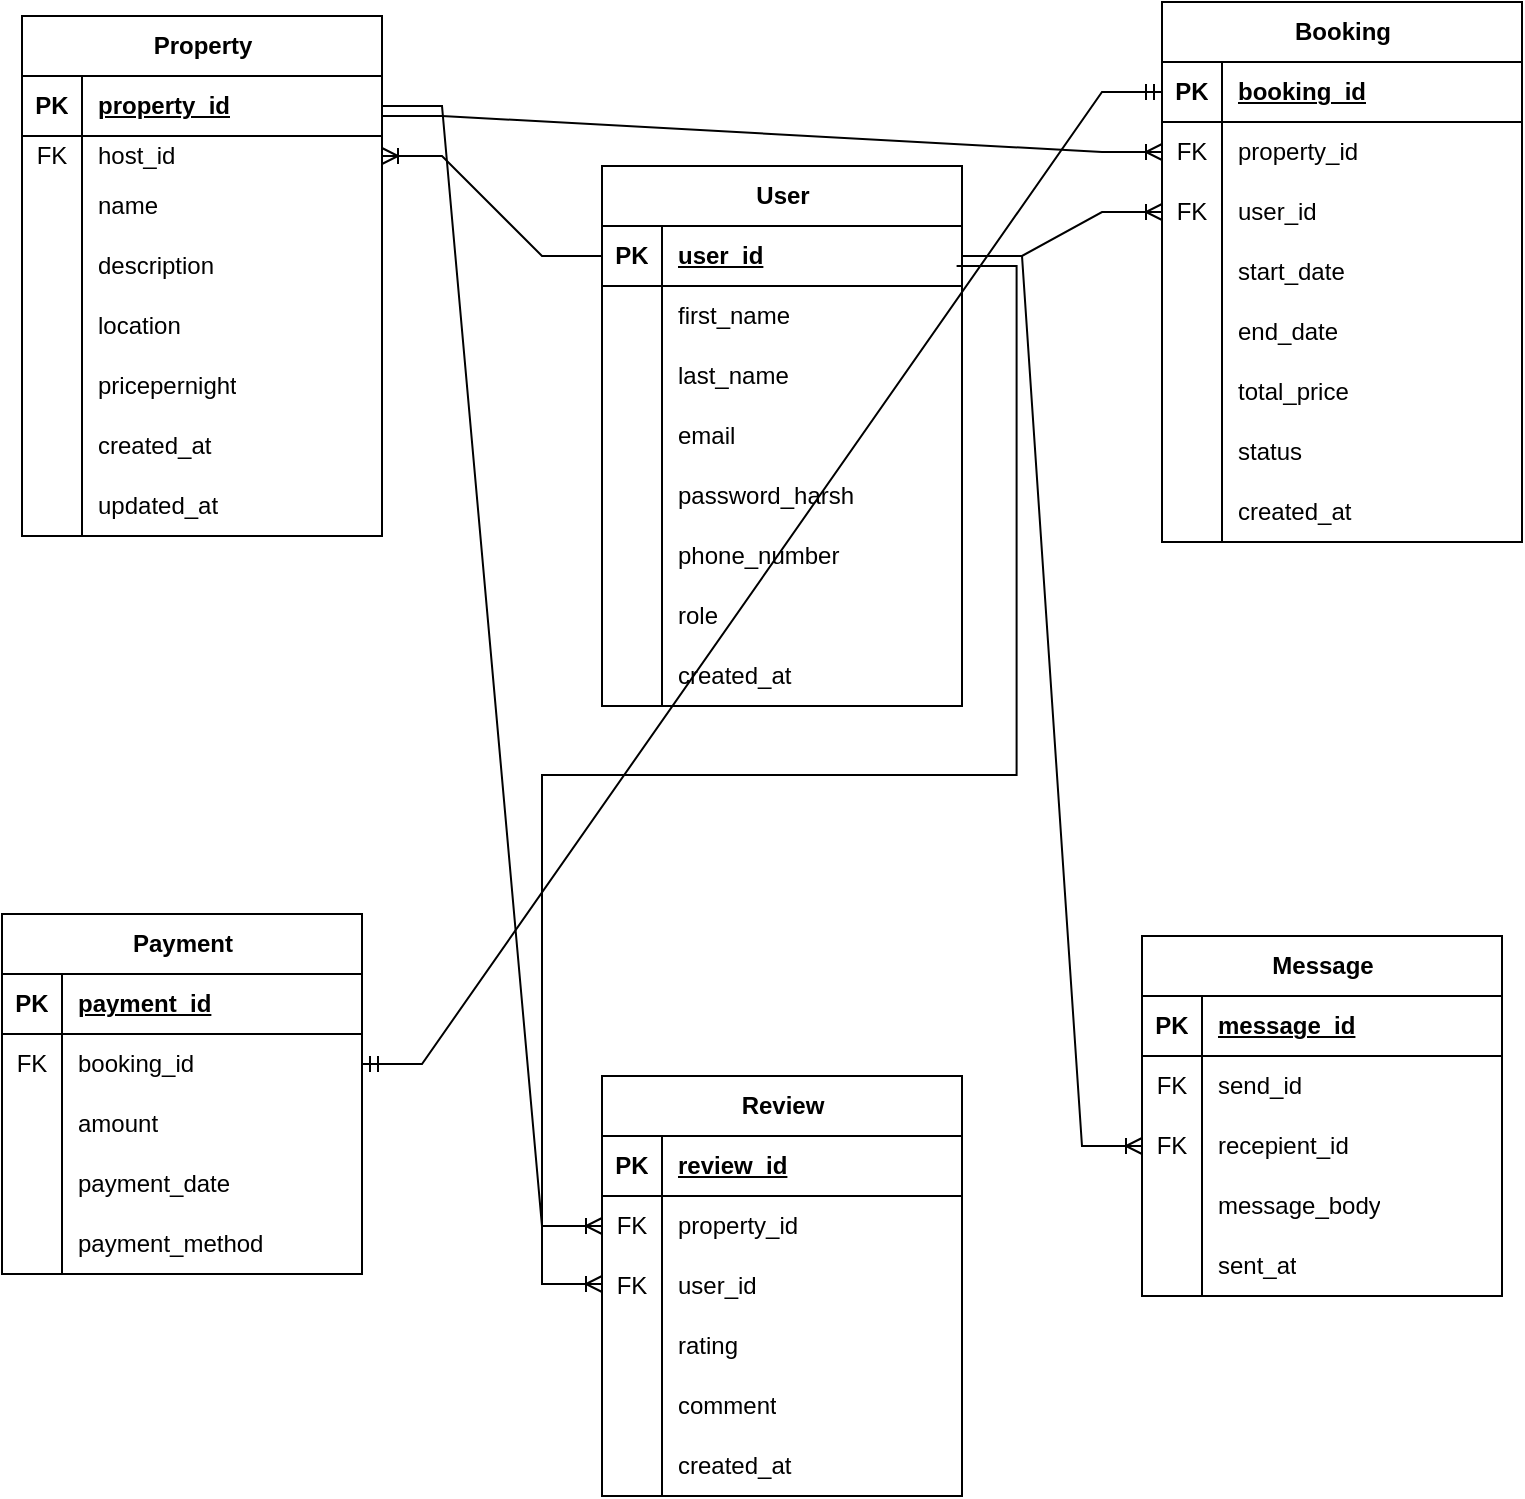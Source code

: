 <mxfile version="27.0.2">
  <diagram name="Page-1" id="1XlPZiwq4K4yM6gXwZaI">
    <mxGraphModel dx="772" dy="408" grid="1" gridSize="10" guides="1" tooltips="1" connect="1" arrows="1" fold="1" page="1" pageScale="1" pageWidth="850" pageHeight="1100" math="0" shadow="0">
      <root>
        <mxCell id="0" />
        <mxCell id="1" parent="0" />
        <mxCell id="hKHsZHq1HWHGqtGLTqXz-79" value="Payment" style="shape=table;startSize=30;container=1;collapsible=1;childLayout=tableLayout;fixedRows=1;rowLines=0;fontStyle=1;align=center;resizeLast=1;html=1;" parent="1" vertex="1">
          <mxGeometry x="20" y="509" width="180" height="180" as="geometry" />
        </mxCell>
        <mxCell id="hKHsZHq1HWHGqtGLTqXz-80" value="" style="shape=tableRow;horizontal=0;startSize=0;swimlaneHead=0;swimlaneBody=0;fillColor=none;collapsible=0;dropTarget=0;points=[[0,0.5],[1,0.5]];portConstraint=eastwest;top=0;left=0;right=0;bottom=1;" parent="hKHsZHq1HWHGqtGLTqXz-79" vertex="1">
          <mxGeometry y="30" width="180" height="30" as="geometry" />
        </mxCell>
        <mxCell id="hKHsZHq1HWHGqtGLTqXz-81" value="PK" style="shape=partialRectangle;connectable=0;fillColor=none;top=0;left=0;bottom=0;right=0;fontStyle=1;overflow=hidden;whiteSpace=wrap;html=1;" parent="hKHsZHq1HWHGqtGLTqXz-80" vertex="1">
          <mxGeometry width="30" height="30" as="geometry">
            <mxRectangle width="30" height="30" as="alternateBounds" />
          </mxGeometry>
        </mxCell>
        <mxCell id="hKHsZHq1HWHGqtGLTqXz-82" value="payment_id" style="shape=partialRectangle;connectable=0;fillColor=none;top=0;left=0;bottom=0;right=0;align=left;spacingLeft=6;fontStyle=5;overflow=hidden;whiteSpace=wrap;html=1;" parent="hKHsZHq1HWHGqtGLTqXz-80" vertex="1">
          <mxGeometry x="30" width="150" height="30" as="geometry">
            <mxRectangle width="150" height="30" as="alternateBounds" />
          </mxGeometry>
        </mxCell>
        <mxCell id="hKHsZHq1HWHGqtGLTqXz-83" value="" style="shape=tableRow;horizontal=0;startSize=0;swimlaneHead=0;swimlaneBody=0;fillColor=none;collapsible=0;dropTarget=0;points=[[0,0.5],[1,0.5]];portConstraint=eastwest;top=0;left=0;right=0;bottom=0;" parent="hKHsZHq1HWHGqtGLTqXz-79" vertex="1">
          <mxGeometry y="60" width="180" height="30" as="geometry" />
        </mxCell>
        <mxCell id="hKHsZHq1HWHGqtGLTqXz-84" value="FK" style="shape=partialRectangle;connectable=0;fillColor=none;top=0;left=0;bottom=0;right=0;editable=1;overflow=hidden;whiteSpace=wrap;html=1;" parent="hKHsZHq1HWHGqtGLTqXz-83" vertex="1">
          <mxGeometry width="30" height="30" as="geometry">
            <mxRectangle width="30" height="30" as="alternateBounds" />
          </mxGeometry>
        </mxCell>
        <mxCell id="hKHsZHq1HWHGqtGLTqXz-85" value="booking_id" style="shape=partialRectangle;connectable=0;fillColor=none;top=0;left=0;bottom=0;right=0;align=left;spacingLeft=6;overflow=hidden;whiteSpace=wrap;html=1;" parent="hKHsZHq1HWHGqtGLTqXz-83" vertex="1">
          <mxGeometry x="30" width="150" height="30" as="geometry">
            <mxRectangle width="150" height="30" as="alternateBounds" />
          </mxGeometry>
        </mxCell>
        <mxCell id="hKHsZHq1HWHGqtGLTqXz-86" value="" style="shape=tableRow;horizontal=0;startSize=0;swimlaneHead=0;swimlaneBody=0;fillColor=none;collapsible=0;dropTarget=0;points=[[0,0.5],[1,0.5]];portConstraint=eastwest;top=0;left=0;right=0;bottom=0;" parent="hKHsZHq1HWHGqtGLTqXz-79" vertex="1">
          <mxGeometry y="90" width="180" height="30" as="geometry" />
        </mxCell>
        <mxCell id="hKHsZHq1HWHGqtGLTqXz-87" value="" style="shape=partialRectangle;connectable=0;fillColor=none;top=0;left=0;bottom=0;right=0;editable=1;overflow=hidden;whiteSpace=wrap;html=1;" parent="hKHsZHq1HWHGqtGLTqXz-86" vertex="1">
          <mxGeometry width="30" height="30" as="geometry">
            <mxRectangle width="30" height="30" as="alternateBounds" />
          </mxGeometry>
        </mxCell>
        <mxCell id="hKHsZHq1HWHGqtGLTqXz-88" value="amount" style="shape=partialRectangle;connectable=0;fillColor=none;top=0;left=0;bottom=0;right=0;align=left;spacingLeft=6;overflow=hidden;whiteSpace=wrap;html=1;" parent="hKHsZHq1HWHGqtGLTqXz-86" vertex="1">
          <mxGeometry x="30" width="150" height="30" as="geometry">
            <mxRectangle width="150" height="30" as="alternateBounds" />
          </mxGeometry>
        </mxCell>
        <mxCell id="olZVUZsFaeF_ENS-sq_x-93" style="shape=tableRow;horizontal=0;startSize=0;swimlaneHead=0;swimlaneBody=0;fillColor=none;collapsible=0;dropTarget=0;points=[[0,0.5],[1,0.5]];portConstraint=eastwest;top=0;left=0;right=0;bottom=0;" parent="hKHsZHq1HWHGqtGLTqXz-79" vertex="1">
          <mxGeometry y="120" width="180" height="30" as="geometry" />
        </mxCell>
        <mxCell id="olZVUZsFaeF_ENS-sq_x-94" style="shape=partialRectangle;connectable=0;fillColor=none;top=0;left=0;bottom=0;right=0;editable=1;overflow=hidden;whiteSpace=wrap;html=1;" parent="olZVUZsFaeF_ENS-sq_x-93" vertex="1">
          <mxGeometry width="30" height="30" as="geometry">
            <mxRectangle width="30" height="30" as="alternateBounds" />
          </mxGeometry>
        </mxCell>
        <mxCell id="olZVUZsFaeF_ENS-sq_x-95" value="payment_date" style="shape=partialRectangle;connectable=0;fillColor=none;top=0;left=0;bottom=0;right=0;align=left;spacingLeft=6;overflow=hidden;whiteSpace=wrap;html=1;" parent="olZVUZsFaeF_ENS-sq_x-93" vertex="1">
          <mxGeometry x="30" width="150" height="30" as="geometry">
            <mxRectangle width="150" height="30" as="alternateBounds" />
          </mxGeometry>
        </mxCell>
        <mxCell id="hKHsZHq1HWHGqtGLTqXz-89" value="" style="shape=tableRow;horizontal=0;startSize=0;swimlaneHead=0;swimlaneBody=0;fillColor=none;collapsible=0;dropTarget=0;points=[[0,0.5],[1,0.5]];portConstraint=eastwest;top=0;left=0;right=0;bottom=0;" parent="hKHsZHq1HWHGqtGLTqXz-79" vertex="1">
          <mxGeometry y="150" width="180" height="30" as="geometry" />
        </mxCell>
        <mxCell id="hKHsZHq1HWHGqtGLTqXz-90" value="" style="shape=partialRectangle;connectable=0;fillColor=none;top=0;left=0;bottom=0;right=0;editable=1;overflow=hidden;whiteSpace=wrap;html=1;" parent="hKHsZHq1HWHGqtGLTqXz-89" vertex="1">
          <mxGeometry width="30" height="30" as="geometry">
            <mxRectangle width="30" height="30" as="alternateBounds" />
          </mxGeometry>
        </mxCell>
        <mxCell id="hKHsZHq1HWHGqtGLTqXz-91" value="payment_method" style="shape=partialRectangle;connectable=0;fillColor=none;top=0;left=0;bottom=0;right=0;align=left;spacingLeft=6;overflow=hidden;whiteSpace=wrap;html=1;" parent="hKHsZHq1HWHGqtGLTqXz-89" vertex="1">
          <mxGeometry x="30" width="150" height="30" as="geometry">
            <mxRectangle width="150" height="30" as="alternateBounds" />
          </mxGeometry>
        </mxCell>
        <mxCell id="hKHsZHq1HWHGqtGLTqXz-92" value="Message" style="shape=table;startSize=30;container=1;collapsible=1;childLayout=tableLayout;fixedRows=1;rowLines=0;fontStyle=1;align=center;resizeLast=1;html=1;" parent="1" vertex="1">
          <mxGeometry x="590" y="520" width="180" height="180" as="geometry" />
        </mxCell>
        <mxCell id="hKHsZHq1HWHGqtGLTqXz-93" value="" style="shape=tableRow;horizontal=0;startSize=0;swimlaneHead=0;swimlaneBody=0;fillColor=none;collapsible=0;dropTarget=0;points=[[0,0.5],[1,0.5]];portConstraint=eastwest;top=0;left=0;right=0;bottom=1;" parent="hKHsZHq1HWHGqtGLTqXz-92" vertex="1">
          <mxGeometry y="30" width="180" height="30" as="geometry" />
        </mxCell>
        <mxCell id="hKHsZHq1HWHGqtGLTqXz-94" value="PK" style="shape=partialRectangle;connectable=0;fillColor=none;top=0;left=0;bottom=0;right=0;fontStyle=1;overflow=hidden;whiteSpace=wrap;html=1;" parent="hKHsZHq1HWHGqtGLTqXz-93" vertex="1">
          <mxGeometry width="30" height="30" as="geometry">
            <mxRectangle width="30" height="30" as="alternateBounds" />
          </mxGeometry>
        </mxCell>
        <mxCell id="hKHsZHq1HWHGqtGLTqXz-95" value="message_id" style="shape=partialRectangle;connectable=0;fillColor=none;top=0;left=0;bottom=0;right=0;align=left;spacingLeft=6;fontStyle=5;overflow=hidden;whiteSpace=wrap;html=1;" parent="hKHsZHq1HWHGqtGLTqXz-93" vertex="1">
          <mxGeometry x="30" width="150" height="30" as="geometry">
            <mxRectangle width="150" height="30" as="alternateBounds" />
          </mxGeometry>
        </mxCell>
        <mxCell id="hKHsZHq1HWHGqtGLTqXz-96" value="" style="shape=tableRow;horizontal=0;startSize=0;swimlaneHead=0;swimlaneBody=0;fillColor=none;collapsible=0;dropTarget=0;points=[[0,0.5],[1,0.5]];portConstraint=eastwest;top=0;left=0;right=0;bottom=0;" parent="hKHsZHq1HWHGqtGLTqXz-92" vertex="1">
          <mxGeometry y="60" width="180" height="30" as="geometry" />
        </mxCell>
        <mxCell id="hKHsZHq1HWHGqtGLTqXz-97" value="FK" style="shape=partialRectangle;connectable=0;fillColor=none;top=0;left=0;bottom=0;right=0;editable=1;overflow=hidden;whiteSpace=wrap;html=1;" parent="hKHsZHq1HWHGqtGLTqXz-96" vertex="1">
          <mxGeometry width="30" height="30" as="geometry">
            <mxRectangle width="30" height="30" as="alternateBounds" />
          </mxGeometry>
        </mxCell>
        <mxCell id="hKHsZHq1HWHGqtGLTqXz-98" value="send_id" style="shape=partialRectangle;connectable=0;fillColor=none;top=0;left=0;bottom=0;right=0;align=left;spacingLeft=6;overflow=hidden;whiteSpace=wrap;html=1;" parent="hKHsZHq1HWHGqtGLTqXz-96" vertex="1">
          <mxGeometry x="30" width="150" height="30" as="geometry">
            <mxRectangle width="150" height="30" as="alternateBounds" />
          </mxGeometry>
        </mxCell>
        <mxCell id="hKHsZHq1HWHGqtGLTqXz-99" value="" style="shape=tableRow;horizontal=0;startSize=0;swimlaneHead=0;swimlaneBody=0;fillColor=none;collapsible=0;dropTarget=0;points=[[0,0.5],[1,0.5]];portConstraint=eastwest;top=0;left=0;right=0;bottom=0;" parent="hKHsZHq1HWHGqtGLTqXz-92" vertex="1">
          <mxGeometry y="90" width="180" height="30" as="geometry" />
        </mxCell>
        <mxCell id="hKHsZHq1HWHGqtGLTqXz-100" value="FK" style="shape=partialRectangle;connectable=0;fillColor=none;top=0;left=0;bottom=0;right=0;editable=1;overflow=hidden;whiteSpace=wrap;html=1;" parent="hKHsZHq1HWHGqtGLTqXz-99" vertex="1">
          <mxGeometry width="30" height="30" as="geometry">
            <mxRectangle width="30" height="30" as="alternateBounds" />
          </mxGeometry>
        </mxCell>
        <mxCell id="hKHsZHq1HWHGqtGLTqXz-101" value="recepient_id" style="shape=partialRectangle;connectable=0;fillColor=none;top=0;left=0;bottom=0;right=0;align=left;spacingLeft=6;overflow=hidden;whiteSpace=wrap;html=1;" parent="hKHsZHq1HWHGqtGLTqXz-99" vertex="1">
          <mxGeometry x="30" width="150" height="30" as="geometry">
            <mxRectangle width="150" height="30" as="alternateBounds" />
          </mxGeometry>
        </mxCell>
        <mxCell id="hKHsZHq1HWHGqtGLTqXz-102" value="" style="shape=tableRow;horizontal=0;startSize=0;swimlaneHead=0;swimlaneBody=0;fillColor=none;collapsible=0;dropTarget=0;points=[[0,0.5],[1,0.5]];portConstraint=eastwest;top=0;left=0;right=0;bottom=0;" parent="hKHsZHq1HWHGqtGLTqXz-92" vertex="1">
          <mxGeometry y="120" width="180" height="30" as="geometry" />
        </mxCell>
        <mxCell id="hKHsZHq1HWHGqtGLTqXz-103" value="" style="shape=partialRectangle;connectable=0;fillColor=none;top=0;left=0;bottom=0;right=0;editable=1;overflow=hidden;whiteSpace=wrap;html=1;" parent="hKHsZHq1HWHGqtGLTqXz-102" vertex="1">
          <mxGeometry width="30" height="30" as="geometry">
            <mxRectangle width="30" height="30" as="alternateBounds" />
          </mxGeometry>
        </mxCell>
        <mxCell id="hKHsZHq1HWHGqtGLTqXz-104" value="message_body" style="shape=partialRectangle;connectable=0;fillColor=none;top=0;left=0;bottom=0;right=0;align=left;spacingLeft=6;overflow=hidden;whiteSpace=wrap;html=1;" parent="hKHsZHq1HWHGqtGLTqXz-102" vertex="1">
          <mxGeometry x="30" width="150" height="30" as="geometry">
            <mxRectangle width="150" height="30" as="alternateBounds" />
          </mxGeometry>
        </mxCell>
        <mxCell id="olZVUZsFaeF_ENS-sq_x-102" style="shape=tableRow;horizontal=0;startSize=0;swimlaneHead=0;swimlaneBody=0;fillColor=none;collapsible=0;dropTarget=0;points=[[0,0.5],[1,0.5]];portConstraint=eastwest;top=0;left=0;right=0;bottom=0;" parent="hKHsZHq1HWHGqtGLTqXz-92" vertex="1">
          <mxGeometry y="150" width="180" height="30" as="geometry" />
        </mxCell>
        <mxCell id="olZVUZsFaeF_ENS-sq_x-103" style="shape=partialRectangle;connectable=0;fillColor=none;top=0;left=0;bottom=0;right=0;editable=1;overflow=hidden;whiteSpace=wrap;html=1;" parent="olZVUZsFaeF_ENS-sq_x-102" vertex="1">
          <mxGeometry width="30" height="30" as="geometry">
            <mxRectangle width="30" height="30" as="alternateBounds" />
          </mxGeometry>
        </mxCell>
        <mxCell id="olZVUZsFaeF_ENS-sq_x-104" value="sent_at" style="shape=partialRectangle;connectable=0;fillColor=none;top=0;left=0;bottom=0;right=0;align=left;spacingLeft=6;overflow=hidden;whiteSpace=wrap;html=1;" parent="olZVUZsFaeF_ENS-sq_x-102" vertex="1">
          <mxGeometry x="30" width="150" height="30" as="geometry">
            <mxRectangle width="150" height="30" as="alternateBounds" />
          </mxGeometry>
        </mxCell>
        <mxCell id="hKHsZHq1HWHGqtGLTqXz-105" value="Property" style="shape=table;startSize=30;container=1;collapsible=1;childLayout=tableLayout;fixedRows=1;rowLines=0;fontStyle=1;align=center;resizeLast=1;html=1;" parent="1" vertex="1">
          <mxGeometry x="30" y="60" width="180" height="260" as="geometry" />
        </mxCell>
        <mxCell id="hKHsZHq1HWHGqtGLTqXz-106" value="" style="shape=tableRow;horizontal=0;startSize=0;swimlaneHead=0;swimlaneBody=0;fillColor=none;collapsible=0;dropTarget=0;points=[[0,0.5],[1,0.5]];portConstraint=eastwest;top=0;left=0;right=0;bottom=1;" parent="hKHsZHq1HWHGqtGLTqXz-105" vertex="1">
          <mxGeometry y="30" width="180" height="30" as="geometry" />
        </mxCell>
        <mxCell id="hKHsZHq1HWHGqtGLTqXz-107" value="PK" style="shape=partialRectangle;connectable=0;fillColor=none;top=0;left=0;bottom=0;right=0;fontStyle=1;overflow=hidden;whiteSpace=wrap;html=1;" parent="hKHsZHq1HWHGqtGLTqXz-106" vertex="1">
          <mxGeometry width="30" height="30" as="geometry">
            <mxRectangle width="30" height="30" as="alternateBounds" />
          </mxGeometry>
        </mxCell>
        <mxCell id="hKHsZHq1HWHGqtGLTqXz-108" value="property_id" style="shape=partialRectangle;connectable=0;fillColor=none;top=0;left=0;bottom=0;right=0;align=left;spacingLeft=6;fontStyle=5;overflow=hidden;whiteSpace=wrap;html=1;" parent="hKHsZHq1HWHGqtGLTqXz-106" vertex="1">
          <mxGeometry x="30" width="150" height="30" as="geometry">
            <mxRectangle width="150" height="30" as="alternateBounds" />
          </mxGeometry>
        </mxCell>
        <mxCell id="hKHsZHq1HWHGqtGLTqXz-109" value="" style="shape=tableRow;horizontal=0;startSize=0;swimlaneHead=0;swimlaneBody=0;fillColor=none;collapsible=0;dropTarget=0;points=[[0,0.5],[1,0.5]];portConstraint=eastwest;top=0;left=0;right=0;bottom=0;" parent="hKHsZHq1HWHGqtGLTqXz-105" vertex="1">
          <mxGeometry y="60" width="180" height="20" as="geometry" />
        </mxCell>
        <mxCell id="hKHsZHq1HWHGqtGLTqXz-110" value="FK" style="shape=partialRectangle;connectable=0;fillColor=none;top=0;left=0;bottom=0;right=0;editable=1;overflow=hidden;whiteSpace=wrap;html=1;" parent="hKHsZHq1HWHGqtGLTqXz-109" vertex="1">
          <mxGeometry width="30" height="20" as="geometry">
            <mxRectangle width="30" height="20" as="alternateBounds" />
          </mxGeometry>
        </mxCell>
        <mxCell id="hKHsZHq1HWHGqtGLTqXz-111" value="host_id" style="shape=partialRectangle;connectable=0;fillColor=none;top=0;left=0;bottom=0;right=0;align=left;spacingLeft=6;overflow=hidden;whiteSpace=wrap;html=1;" parent="hKHsZHq1HWHGqtGLTqXz-109" vertex="1">
          <mxGeometry x="30" width="150" height="20" as="geometry">
            <mxRectangle width="150" height="20" as="alternateBounds" />
          </mxGeometry>
        </mxCell>
        <mxCell id="hKHsZHq1HWHGqtGLTqXz-112" value="" style="shape=tableRow;horizontal=0;startSize=0;swimlaneHead=0;swimlaneBody=0;fillColor=none;collapsible=0;dropTarget=0;points=[[0,0.5],[1,0.5]];portConstraint=eastwest;top=0;left=0;right=0;bottom=0;" parent="hKHsZHq1HWHGqtGLTqXz-105" vertex="1">
          <mxGeometry y="80" width="180" height="30" as="geometry" />
        </mxCell>
        <mxCell id="hKHsZHq1HWHGqtGLTqXz-113" value="" style="shape=partialRectangle;connectable=0;fillColor=none;top=0;left=0;bottom=0;right=0;editable=1;overflow=hidden;whiteSpace=wrap;html=1;" parent="hKHsZHq1HWHGqtGLTqXz-112" vertex="1">
          <mxGeometry width="30" height="30" as="geometry">
            <mxRectangle width="30" height="30" as="alternateBounds" />
          </mxGeometry>
        </mxCell>
        <mxCell id="hKHsZHq1HWHGqtGLTqXz-114" value="name" style="shape=partialRectangle;connectable=0;fillColor=none;top=0;left=0;bottom=0;right=0;align=left;spacingLeft=6;overflow=hidden;whiteSpace=wrap;html=1;" parent="hKHsZHq1HWHGqtGLTqXz-112" vertex="1">
          <mxGeometry x="30" width="150" height="30" as="geometry">
            <mxRectangle width="150" height="30" as="alternateBounds" />
          </mxGeometry>
        </mxCell>
        <mxCell id="hKHsZHq1HWHGqtGLTqXz-115" value="" style="shape=tableRow;horizontal=0;startSize=0;swimlaneHead=0;swimlaneBody=0;fillColor=none;collapsible=0;dropTarget=0;points=[[0,0.5],[1,0.5]];portConstraint=eastwest;top=0;left=0;right=0;bottom=0;" parent="hKHsZHq1HWHGqtGLTqXz-105" vertex="1">
          <mxGeometry y="110" width="180" height="30" as="geometry" />
        </mxCell>
        <mxCell id="hKHsZHq1HWHGqtGLTqXz-116" value="" style="shape=partialRectangle;connectable=0;fillColor=none;top=0;left=0;bottom=0;right=0;editable=1;overflow=hidden;whiteSpace=wrap;html=1;" parent="hKHsZHq1HWHGqtGLTqXz-115" vertex="1">
          <mxGeometry width="30" height="30" as="geometry">
            <mxRectangle width="30" height="30" as="alternateBounds" />
          </mxGeometry>
        </mxCell>
        <mxCell id="hKHsZHq1HWHGqtGLTqXz-117" value="description" style="shape=partialRectangle;connectable=0;fillColor=none;top=0;left=0;bottom=0;right=0;align=left;spacingLeft=6;overflow=hidden;whiteSpace=wrap;html=1;" parent="hKHsZHq1HWHGqtGLTqXz-115" vertex="1">
          <mxGeometry x="30" width="150" height="30" as="geometry">
            <mxRectangle width="150" height="30" as="alternateBounds" />
          </mxGeometry>
        </mxCell>
        <mxCell id="olZVUZsFaeF_ENS-sq_x-57" style="shape=tableRow;horizontal=0;startSize=0;swimlaneHead=0;swimlaneBody=0;fillColor=none;collapsible=0;dropTarget=0;points=[[0,0.5],[1,0.5]];portConstraint=eastwest;top=0;left=0;right=0;bottom=0;" parent="hKHsZHq1HWHGqtGLTqXz-105" vertex="1">
          <mxGeometry y="140" width="180" height="30" as="geometry" />
        </mxCell>
        <mxCell id="olZVUZsFaeF_ENS-sq_x-58" style="shape=partialRectangle;connectable=0;fillColor=none;top=0;left=0;bottom=0;right=0;editable=1;overflow=hidden;whiteSpace=wrap;html=1;" parent="olZVUZsFaeF_ENS-sq_x-57" vertex="1">
          <mxGeometry width="30" height="30" as="geometry">
            <mxRectangle width="30" height="30" as="alternateBounds" />
          </mxGeometry>
        </mxCell>
        <mxCell id="olZVUZsFaeF_ENS-sq_x-59" value="location&lt;span style=&quot;white-space: pre;&quot;&gt;&#x9;&lt;/span&gt;" style="shape=partialRectangle;connectable=0;fillColor=none;top=0;left=0;bottom=0;right=0;align=left;spacingLeft=6;overflow=hidden;whiteSpace=wrap;html=1;" parent="olZVUZsFaeF_ENS-sq_x-57" vertex="1">
          <mxGeometry x="30" width="150" height="30" as="geometry">
            <mxRectangle width="150" height="30" as="alternateBounds" />
          </mxGeometry>
        </mxCell>
        <mxCell id="olZVUZsFaeF_ENS-sq_x-60" style="shape=tableRow;horizontal=0;startSize=0;swimlaneHead=0;swimlaneBody=0;fillColor=none;collapsible=0;dropTarget=0;points=[[0,0.5],[1,0.5]];portConstraint=eastwest;top=0;left=0;right=0;bottom=0;" parent="hKHsZHq1HWHGqtGLTqXz-105" vertex="1">
          <mxGeometry y="170" width="180" height="30" as="geometry" />
        </mxCell>
        <mxCell id="olZVUZsFaeF_ENS-sq_x-61" style="shape=partialRectangle;connectable=0;fillColor=none;top=0;left=0;bottom=0;right=0;editable=1;overflow=hidden;whiteSpace=wrap;html=1;" parent="olZVUZsFaeF_ENS-sq_x-60" vertex="1">
          <mxGeometry width="30" height="30" as="geometry">
            <mxRectangle width="30" height="30" as="alternateBounds" />
          </mxGeometry>
        </mxCell>
        <mxCell id="olZVUZsFaeF_ENS-sq_x-62" value="pricepernight" style="shape=partialRectangle;connectable=0;fillColor=none;top=0;left=0;bottom=0;right=0;align=left;spacingLeft=6;overflow=hidden;whiteSpace=wrap;html=1;" parent="olZVUZsFaeF_ENS-sq_x-60" vertex="1">
          <mxGeometry x="30" width="150" height="30" as="geometry">
            <mxRectangle width="150" height="30" as="alternateBounds" />
          </mxGeometry>
        </mxCell>
        <mxCell id="olZVUZsFaeF_ENS-sq_x-63" style="shape=tableRow;horizontal=0;startSize=0;swimlaneHead=0;swimlaneBody=0;fillColor=none;collapsible=0;dropTarget=0;points=[[0,0.5],[1,0.5]];portConstraint=eastwest;top=0;left=0;right=0;bottom=0;" parent="hKHsZHq1HWHGqtGLTqXz-105" vertex="1">
          <mxGeometry y="200" width="180" height="30" as="geometry" />
        </mxCell>
        <mxCell id="olZVUZsFaeF_ENS-sq_x-64" style="shape=partialRectangle;connectable=0;fillColor=none;top=0;left=0;bottom=0;right=0;editable=1;overflow=hidden;whiteSpace=wrap;html=1;" parent="olZVUZsFaeF_ENS-sq_x-63" vertex="1">
          <mxGeometry width="30" height="30" as="geometry">
            <mxRectangle width="30" height="30" as="alternateBounds" />
          </mxGeometry>
        </mxCell>
        <mxCell id="olZVUZsFaeF_ENS-sq_x-65" value="created_at" style="shape=partialRectangle;connectable=0;fillColor=none;top=0;left=0;bottom=0;right=0;align=left;spacingLeft=6;overflow=hidden;whiteSpace=wrap;html=1;" parent="olZVUZsFaeF_ENS-sq_x-63" vertex="1">
          <mxGeometry x="30" width="150" height="30" as="geometry">
            <mxRectangle width="150" height="30" as="alternateBounds" />
          </mxGeometry>
        </mxCell>
        <mxCell id="olZVUZsFaeF_ENS-sq_x-66" style="shape=tableRow;horizontal=0;startSize=0;swimlaneHead=0;swimlaneBody=0;fillColor=none;collapsible=0;dropTarget=0;points=[[0,0.5],[1,0.5]];portConstraint=eastwest;top=0;left=0;right=0;bottom=0;" parent="hKHsZHq1HWHGqtGLTqXz-105" vertex="1">
          <mxGeometry y="230" width="180" height="30" as="geometry" />
        </mxCell>
        <mxCell id="olZVUZsFaeF_ENS-sq_x-67" style="shape=partialRectangle;connectable=0;fillColor=none;top=0;left=0;bottom=0;right=0;editable=1;overflow=hidden;whiteSpace=wrap;html=1;" parent="olZVUZsFaeF_ENS-sq_x-66" vertex="1">
          <mxGeometry width="30" height="30" as="geometry">
            <mxRectangle width="30" height="30" as="alternateBounds" />
          </mxGeometry>
        </mxCell>
        <mxCell id="olZVUZsFaeF_ENS-sq_x-68" value="updated_at" style="shape=partialRectangle;connectable=0;fillColor=none;top=0;left=0;bottom=0;right=0;align=left;spacingLeft=6;overflow=hidden;whiteSpace=wrap;html=1;" parent="olZVUZsFaeF_ENS-sq_x-66" vertex="1">
          <mxGeometry x="30" width="150" height="30" as="geometry">
            <mxRectangle width="150" height="30" as="alternateBounds" />
          </mxGeometry>
        </mxCell>
        <mxCell id="hKHsZHq1HWHGqtGLTqXz-118" value="Booking" style="shape=table;startSize=30;container=1;collapsible=1;childLayout=tableLayout;fixedRows=1;rowLines=0;fontStyle=1;align=center;resizeLast=1;html=1;" parent="1" vertex="1">
          <mxGeometry x="600" y="53" width="180" height="270" as="geometry" />
        </mxCell>
        <mxCell id="hKHsZHq1HWHGqtGLTqXz-119" value="" style="shape=tableRow;horizontal=0;startSize=0;swimlaneHead=0;swimlaneBody=0;fillColor=none;collapsible=0;dropTarget=0;points=[[0,0.5],[1,0.5]];portConstraint=eastwest;top=0;left=0;right=0;bottom=1;" parent="hKHsZHq1HWHGqtGLTqXz-118" vertex="1">
          <mxGeometry y="30" width="180" height="30" as="geometry" />
        </mxCell>
        <mxCell id="hKHsZHq1HWHGqtGLTqXz-120" value="PK" style="shape=partialRectangle;connectable=0;fillColor=none;top=0;left=0;bottom=0;right=0;fontStyle=1;overflow=hidden;whiteSpace=wrap;html=1;" parent="hKHsZHq1HWHGqtGLTqXz-119" vertex="1">
          <mxGeometry width="30" height="30" as="geometry">
            <mxRectangle width="30" height="30" as="alternateBounds" />
          </mxGeometry>
        </mxCell>
        <mxCell id="hKHsZHq1HWHGqtGLTqXz-121" value="booking_id" style="shape=partialRectangle;connectable=0;fillColor=none;top=0;left=0;bottom=0;right=0;align=left;spacingLeft=6;fontStyle=5;overflow=hidden;whiteSpace=wrap;html=1;" parent="hKHsZHq1HWHGqtGLTqXz-119" vertex="1">
          <mxGeometry x="30" width="150" height="30" as="geometry">
            <mxRectangle width="150" height="30" as="alternateBounds" />
          </mxGeometry>
        </mxCell>
        <mxCell id="hKHsZHq1HWHGqtGLTqXz-122" value="" style="shape=tableRow;horizontal=0;startSize=0;swimlaneHead=0;swimlaneBody=0;fillColor=none;collapsible=0;dropTarget=0;points=[[0,0.5],[1,0.5]];portConstraint=eastwest;top=0;left=0;right=0;bottom=0;" parent="hKHsZHq1HWHGqtGLTqXz-118" vertex="1">
          <mxGeometry y="60" width="180" height="30" as="geometry" />
        </mxCell>
        <mxCell id="hKHsZHq1HWHGqtGLTqXz-123" value="FK" style="shape=partialRectangle;connectable=0;fillColor=none;top=0;left=0;bottom=0;right=0;editable=1;overflow=hidden;whiteSpace=wrap;html=1;" parent="hKHsZHq1HWHGqtGLTqXz-122" vertex="1">
          <mxGeometry width="30" height="30" as="geometry">
            <mxRectangle width="30" height="30" as="alternateBounds" />
          </mxGeometry>
        </mxCell>
        <mxCell id="hKHsZHq1HWHGqtGLTqXz-124" value="property_id" style="shape=partialRectangle;connectable=0;fillColor=none;top=0;left=0;bottom=0;right=0;align=left;spacingLeft=6;overflow=hidden;whiteSpace=wrap;html=1;" parent="hKHsZHq1HWHGqtGLTqXz-122" vertex="1">
          <mxGeometry x="30" width="150" height="30" as="geometry">
            <mxRectangle width="150" height="30" as="alternateBounds" />
          </mxGeometry>
        </mxCell>
        <mxCell id="hKHsZHq1HWHGqtGLTqXz-125" value="" style="shape=tableRow;horizontal=0;startSize=0;swimlaneHead=0;swimlaneBody=0;fillColor=none;collapsible=0;dropTarget=0;points=[[0,0.5],[1,0.5]];portConstraint=eastwest;top=0;left=0;right=0;bottom=0;" parent="hKHsZHq1HWHGqtGLTqXz-118" vertex="1">
          <mxGeometry y="90" width="180" height="30" as="geometry" />
        </mxCell>
        <mxCell id="hKHsZHq1HWHGqtGLTqXz-126" value="FK" style="shape=partialRectangle;connectable=0;fillColor=none;top=0;left=0;bottom=0;right=0;editable=1;overflow=hidden;whiteSpace=wrap;html=1;" parent="hKHsZHq1HWHGqtGLTqXz-125" vertex="1">
          <mxGeometry width="30" height="30" as="geometry">
            <mxRectangle width="30" height="30" as="alternateBounds" />
          </mxGeometry>
        </mxCell>
        <mxCell id="hKHsZHq1HWHGqtGLTqXz-127" value="user_id" style="shape=partialRectangle;connectable=0;fillColor=none;top=0;left=0;bottom=0;right=0;align=left;spacingLeft=6;overflow=hidden;whiteSpace=wrap;html=1;" parent="hKHsZHq1HWHGqtGLTqXz-125" vertex="1">
          <mxGeometry x="30" width="150" height="30" as="geometry">
            <mxRectangle width="150" height="30" as="alternateBounds" />
          </mxGeometry>
        </mxCell>
        <mxCell id="olZVUZsFaeF_ENS-sq_x-90" style="shape=tableRow;horizontal=0;startSize=0;swimlaneHead=0;swimlaneBody=0;fillColor=none;collapsible=0;dropTarget=0;points=[[0,0.5],[1,0.5]];portConstraint=eastwest;top=0;left=0;right=0;bottom=0;" parent="hKHsZHq1HWHGqtGLTqXz-118" vertex="1">
          <mxGeometry y="120" width="180" height="30" as="geometry" />
        </mxCell>
        <mxCell id="olZVUZsFaeF_ENS-sq_x-91" style="shape=partialRectangle;connectable=0;fillColor=none;top=0;left=0;bottom=0;right=0;editable=1;overflow=hidden;whiteSpace=wrap;html=1;" parent="olZVUZsFaeF_ENS-sq_x-90" vertex="1">
          <mxGeometry width="30" height="30" as="geometry">
            <mxRectangle width="30" height="30" as="alternateBounds" />
          </mxGeometry>
        </mxCell>
        <mxCell id="olZVUZsFaeF_ENS-sq_x-92" value="start_date" style="shape=partialRectangle;connectable=0;fillColor=none;top=0;left=0;bottom=0;right=0;align=left;spacingLeft=6;overflow=hidden;whiteSpace=wrap;html=1;" parent="olZVUZsFaeF_ENS-sq_x-90" vertex="1">
          <mxGeometry x="30" width="150" height="30" as="geometry">
            <mxRectangle width="150" height="30" as="alternateBounds" />
          </mxGeometry>
        </mxCell>
        <mxCell id="olZVUZsFaeF_ENS-sq_x-87" style="shape=tableRow;horizontal=0;startSize=0;swimlaneHead=0;swimlaneBody=0;fillColor=none;collapsible=0;dropTarget=0;points=[[0,0.5],[1,0.5]];portConstraint=eastwest;top=0;left=0;right=0;bottom=0;" parent="hKHsZHq1HWHGqtGLTqXz-118" vertex="1">
          <mxGeometry y="150" width="180" height="30" as="geometry" />
        </mxCell>
        <mxCell id="olZVUZsFaeF_ENS-sq_x-88" style="shape=partialRectangle;connectable=0;fillColor=none;top=0;left=0;bottom=0;right=0;editable=1;overflow=hidden;whiteSpace=wrap;html=1;" parent="olZVUZsFaeF_ENS-sq_x-87" vertex="1">
          <mxGeometry width="30" height="30" as="geometry">
            <mxRectangle width="30" height="30" as="alternateBounds" />
          </mxGeometry>
        </mxCell>
        <mxCell id="olZVUZsFaeF_ENS-sq_x-89" value="end_date" style="shape=partialRectangle;connectable=0;fillColor=none;top=0;left=0;bottom=0;right=0;align=left;spacingLeft=6;overflow=hidden;whiteSpace=wrap;html=1;" parent="olZVUZsFaeF_ENS-sq_x-87" vertex="1">
          <mxGeometry x="30" width="150" height="30" as="geometry">
            <mxRectangle width="150" height="30" as="alternateBounds" />
          </mxGeometry>
        </mxCell>
        <mxCell id="olZVUZsFaeF_ENS-sq_x-84" style="shape=tableRow;horizontal=0;startSize=0;swimlaneHead=0;swimlaneBody=0;fillColor=none;collapsible=0;dropTarget=0;points=[[0,0.5],[1,0.5]];portConstraint=eastwest;top=0;left=0;right=0;bottom=0;" parent="hKHsZHq1HWHGqtGLTqXz-118" vertex="1">
          <mxGeometry y="180" width="180" height="30" as="geometry" />
        </mxCell>
        <mxCell id="olZVUZsFaeF_ENS-sq_x-85" style="shape=partialRectangle;connectable=0;fillColor=none;top=0;left=0;bottom=0;right=0;editable=1;overflow=hidden;whiteSpace=wrap;html=1;" parent="olZVUZsFaeF_ENS-sq_x-84" vertex="1">
          <mxGeometry width="30" height="30" as="geometry">
            <mxRectangle width="30" height="30" as="alternateBounds" />
          </mxGeometry>
        </mxCell>
        <mxCell id="olZVUZsFaeF_ENS-sq_x-86" value="total_price" style="shape=partialRectangle;connectable=0;fillColor=none;top=0;left=0;bottom=0;right=0;align=left;spacingLeft=6;overflow=hidden;whiteSpace=wrap;html=1;" parent="olZVUZsFaeF_ENS-sq_x-84" vertex="1">
          <mxGeometry x="30" width="150" height="30" as="geometry">
            <mxRectangle width="150" height="30" as="alternateBounds" />
          </mxGeometry>
        </mxCell>
        <mxCell id="olZVUZsFaeF_ENS-sq_x-81" style="shape=tableRow;horizontal=0;startSize=0;swimlaneHead=0;swimlaneBody=0;fillColor=none;collapsible=0;dropTarget=0;points=[[0,0.5],[1,0.5]];portConstraint=eastwest;top=0;left=0;right=0;bottom=0;" parent="hKHsZHq1HWHGqtGLTqXz-118" vertex="1">
          <mxGeometry y="210" width="180" height="30" as="geometry" />
        </mxCell>
        <mxCell id="olZVUZsFaeF_ENS-sq_x-82" style="shape=partialRectangle;connectable=0;fillColor=none;top=0;left=0;bottom=0;right=0;editable=1;overflow=hidden;whiteSpace=wrap;html=1;" parent="olZVUZsFaeF_ENS-sq_x-81" vertex="1">
          <mxGeometry width="30" height="30" as="geometry">
            <mxRectangle width="30" height="30" as="alternateBounds" />
          </mxGeometry>
        </mxCell>
        <mxCell id="olZVUZsFaeF_ENS-sq_x-83" value="status" style="shape=partialRectangle;connectable=0;fillColor=none;top=0;left=0;bottom=0;right=0;align=left;spacingLeft=6;overflow=hidden;whiteSpace=wrap;html=1;" parent="olZVUZsFaeF_ENS-sq_x-81" vertex="1">
          <mxGeometry x="30" width="150" height="30" as="geometry">
            <mxRectangle width="150" height="30" as="alternateBounds" />
          </mxGeometry>
        </mxCell>
        <mxCell id="olZVUZsFaeF_ENS-sq_x-78" style="shape=tableRow;horizontal=0;startSize=0;swimlaneHead=0;swimlaneBody=0;fillColor=none;collapsible=0;dropTarget=0;points=[[0,0.5],[1,0.5]];portConstraint=eastwest;top=0;left=0;right=0;bottom=0;" parent="hKHsZHq1HWHGqtGLTqXz-118" vertex="1">
          <mxGeometry y="240" width="180" height="30" as="geometry" />
        </mxCell>
        <mxCell id="olZVUZsFaeF_ENS-sq_x-79" style="shape=partialRectangle;connectable=0;fillColor=none;top=0;left=0;bottom=0;right=0;editable=1;overflow=hidden;whiteSpace=wrap;html=1;" parent="olZVUZsFaeF_ENS-sq_x-78" vertex="1">
          <mxGeometry width="30" height="30" as="geometry">
            <mxRectangle width="30" height="30" as="alternateBounds" />
          </mxGeometry>
        </mxCell>
        <mxCell id="olZVUZsFaeF_ENS-sq_x-80" value="created_at" style="shape=partialRectangle;connectable=0;fillColor=none;top=0;left=0;bottom=0;right=0;align=left;spacingLeft=6;overflow=hidden;whiteSpace=wrap;html=1;" parent="olZVUZsFaeF_ENS-sq_x-78" vertex="1">
          <mxGeometry x="30" width="150" height="30" as="geometry">
            <mxRectangle width="150" height="30" as="alternateBounds" />
          </mxGeometry>
        </mxCell>
        <mxCell id="hKHsZHq1HWHGqtGLTqXz-131" value="Review" style="shape=table;startSize=30;container=1;collapsible=1;childLayout=tableLayout;fixedRows=1;rowLines=0;fontStyle=1;align=center;resizeLast=1;html=1;" parent="1" vertex="1">
          <mxGeometry x="320" y="590" width="180" height="210" as="geometry" />
        </mxCell>
        <mxCell id="hKHsZHq1HWHGqtGLTqXz-132" value="" style="shape=tableRow;horizontal=0;startSize=0;swimlaneHead=0;swimlaneBody=0;fillColor=none;collapsible=0;dropTarget=0;points=[[0,0.5],[1,0.5]];portConstraint=eastwest;top=0;left=0;right=0;bottom=1;" parent="hKHsZHq1HWHGqtGLTqXz-131" vertex="1">
          <mxGeometry y="30" width="180" height="30" as="geometry" />
        </mxCell>
        <mxCell id="hKHsZHq1HWHGqtGLTqXz-133" value="PK" style="shape=partialRectangle;connectable=0;fillColor=none;top=0;left=0;bottom=0;right=0;fontStyle=1;overflow=hidden;whiteSpace=wrap;html=1;" parent="hKHsZHq1HWHGqtGLTqXz-132" vertex="1">
          <mxGeometry width="30" height="30" as="geometry">
            <mxRectangle width="30" height="30" as="alternateBounds" />
          </mxGeometry>
        </mxCell>
        <mxCell id="hKHsZHq1HWHGqtGLTqXz-134" value="review_id" style="shape=partialRectangle;connectable=0;fillColor=none;top=0;left=0;bottom=0;right=0;align=left;spacingLeft=6;fontStyle=5;overflow=hidden;whiteSpace=wrap;html=1;" parent="hKHsZHq1HWHGqtGLTqXz-132" vertex="1">
          <mxGeometry x="30" width="150" height="30" as="geometry">
            <mxRectangle width="150" height="30" as="alternateBounds" />
          </mxGeometry>
        </mxCell>
        <mxCell id="hKHsZHq1HWHGqtGLTqXz-135" value="" style="shape=tableRow;horizontal=0;startSize=0;swimlaneHead=0;swimlaneBody=0;fillColor=none;collapsible=0;dropTarget=0;points=[[0,0.5],[1,0.5]];portConstraint=eastwest;top=0;left=0;right=0;bottom=0;" parent="hKHsZHq1HWHGqtGLTqXz-131" vertex="1">
          <mxGeometry y="60" width="180" height="30" as="geometry" />
        </mxCell>
        <mxCell id="hKHsZHq1HWHGqtGLTqXz-136" value="FK" style="shape=partialRectangle;connectable=0;fillColor=none;top=0;left=0;bottom=0;right=0;editable=1;overflow=hidden;whiteSpace=wrap;html=1;" parent="hKHsZHq1HWHGqtGLTqXz-135" vertex="1">
          <mxGeometry width="30" height="30" as="geometry">
            <mxRectangle width="30" height="30" as="alternateBounds" />
          </mxGeometry>
        </mxCell>
        <mxCell id="hKHsZHq1HWHGqtGLTqXz-137" value="property_id" style="shape=partialRectangle;connectable=0;fillColor=none;top=0;left=0;bottom=0;right=0;align=left;spacingLeft=6;overflow=hidden;whiteSpace=wrap;html=1;" parent="hKHsZHq1HWHGqtGLTqXz-135" vertex="1">
          <mxGeometry x="30" width="150" height="30" as="geometry">
            <mxRectangle width="150" height="30" as="alternateBounds" />
          </mxGeometry>
        </mxCell>
        <mxCell id="hKHsZHq1HWHGqtGLTqXz-138" value="" style="shape=tableRow;horizontal=0;startSize=0;swimlaneHead=0;swimlaneBody=0;fillColor=none;collapsible=0;dropTarget=0;points=[[0,0.5],[1,0.5]];portConstraint=eastwest;top=0;left=0;right=0;bottom=0;" parent="hKHsZHq1HWHGqtGLTqXz-131" vertex="1">
          <mxGeometry y="90" width="180" height="30" as="geometry" />
        </mxCell>
        <mxCell id="hKHsZHq1HWHGqtGLTqXz-139" value="FK" style="shape=partialRectangle;connectable=0;fillColor=none;top=0;left=0;bottom=0;right=0;editable=1;overflow=hidden;whiteSpace=wrap;html=1;" parent="hKHsZHq1HWHGqtGLTqXz-138" vertex="1">
          <mxGeometry width="30" height="30" as="geometry">
            <mxRectangle width="30" height="30" as="alternateBounds" />
          </mxGeometry>
        </mxCell>
        <mxCell id="hKHsZHq1HWHGqtGLTqXz-140" value="user_id" style="shape=partialRectangle;connectable=0;fillColor=none;top=0;left=0;bottom=0;right=0;align=left;spacingLeft=6;overflow=hidden;whiteSpace=wrap;html=1;" parent="hKHsZHq1HWHGqtGLTqXz-138" vertex="1">
          <mxGeometry x="30" width="150" height="30" as="geometry">
            <mxRectangle width="150" height="30" as="alternateBounds" />
          </mxGeometry>
        </mxCell>
        <mxCell id="hKHsZHq1HWHGqtGLTqXz-141" value="" style="shape=tableRow;horizontal=0;startSize=0;swimlaneHead=0;swimlaneBody=0;fillColor=none;collapsible=0;dropTarget=0;points=[[0,0.5],[1,0.5]];portConstraint=eastwest;top=0;left=0;right=0;bottom=0;" parent="hKHsZHq1HWHGqtGLTqXz-131" vertex="1">
          <mxGeometry y="120" width="180" height="30" as="geometry" />
        </mxCell>
        <mxCell id="hKHsZHq1HWHGqtGLTqXz-142" value="" style="shape=partialRectangle;connectable=0;fillColor=none;top=0;left=0;bottom=0;right=0;editable=1;overflow=hidden;whiteSpace=wrap;html=1;" parent="hKHsZHq1HWHGqtGLTqXz-141" vertex="1">
          <mxGeometry width="30" height="30" as="geometry">
            <mxRectangle width="30" height="30" as="alternateBounds" />
          </mxGeometry>
        </mxCell>
        <mxCell id="hKHsZHq1HWHGqtGLTqXz-143" value="rating" style="shape=partialRectangle;connectable=0;fillColor=none;top=0;left=0;bottom=0;right=0;align=left;spacingLeft=6;overflow=hidden;whiteSpace=wrap;html=1;" parent="hKHsZHq1HWHGqtGLTqXz-141" vertex="1">
          <mxGeometry x="30" width="150" height="30" as="geometry">
            <mxRectangle width="150" height="30" as="alternateBounds" />
          </mxGeometry>
        </mxCell>
        <mxCell id="olZVUZsFaeF_ENS-sq_x-96" style="shape=tableRow;horizontal=0;startSize=0;swimlaneHead=0;swimlaneBody=0;fillColor=none;collapsible=0;dropTarget=0;points=[[0,0.5],[1,0.5]];portConstraint=eastwest;top=0;left=0;right=0;bottom=0;" parent="hKHsZHq1HWHGqtGLTqXz-131" vertex="1">
          <mxGeometry y="150" width="180" height="30" as="geometry" />
        </mxCell>
        <mxCell id="olZVUZsFaeF_ENS-sq_x-97" style="shape=partialRectangle;connectable=0;fillColor=none;top=0;left=0;bottom=0;right=0;editable=1;overflow=hidden;whiteSpace=wrap;html=1;" parent="olZVUZsFaeF_ENS-sq_x-96" vertex="1">
          <mxGeometry width="30" height="30" as="geometry">
            <mxRectangle width="30" height="30" as="alternateBounds" />
          </mxGeometry>
        </mxCell>
        <mxCell id="olZVUZsFaeF_ENS-sq_x-98" value="comment" style="shape=partialRectangle;connectable=0;fillColor=none;top=0;left=0;bottom=0;right=0;align=left;spacingLeft=6;overflow=hidden;whiteSpace=wrap;html=1;" parent="olZVUZsFaeF_ENS-sq_x-96" vertex="1">
          <mxGeometry x="30" width="150" height="30" as="geometry">
            <mxRectangle width="150" height="30" as="alternateBounds" />
          </mxGeometry>
        </mxCell>
        <mxCell id="olZVUZsFaeF_ENS-sq_x-99" style="shape=tableRow;horizontal=0;startSize=0;swimlaneHead=0;swimlaneBody=0;fillColor=none;collapsible=0;dropTarget=0;points=[[0,0.5],[1,0.5]];portConstraint=eastwest;top=0;left=0;right=0;bottom=0;" parent="hKHsZHq1HWHGqtGLTqXz-131" vertex="1">
          <mxGeometry y="180" width="180" height="30" as="geometry" />
        </mxCell>
        <mxCell id="olZVUZsFaeF_ENS-sq_x-100" style="shape=partialRectangle;connectable=0;fillColor=none;top=0;left=0;bottom=0;right=0;editable=1;overflow=hidden;whiteSpace=wrap;html=1;" parent="olZVUZsFaeF_ENS-sq_x-99" vertex="1">
          <mxGeometry width="30" height="30" as="geometry">
            <mxRectangle width="30" height="30" as="alternateBounds" />
          </mxGeometry>
        </mxCell>
        <mxCell id="olZVUZsFaeF_ENS-sq_x-101" value="created_at" style="shape=partialRectangle;connectable=0;fillColor=none;top=0;left=0;bottom=0;right=0;align=left;spacingLeft=6;overflow=hidden;whiteSpace=wrap;html=1;" parent="olZVUZsFaeF_ENS-sq_x-99" vertex="1">
          <mxGeometry x="30" width="150" height="30" as="geometry">
            <mxRectangle width="150" height="30" as="alternateBounds" />
          </mxGeometry>
        </mxCell>
        <mxCell id="olZVUZsFaeF_ENS-sq_x-1" value="User" style="shape=table;startSize=30;container=1;collapsible=1;childLayout=tableLayout;fixedRows=1;rowLines=0;fontStyle=1;align=center;resizeLast=1;html=1;" parent="1" vertex="1">
          <mxGeometry x="320" y="135" width="180" height="270" as="geometry" />
        </mxCell>
        <mxCell id="olZVUZsFaeF_ENS-sq_x-2" value="" style="shape=tableRow;horizontal=0;startSize=0;swimlaneHead=0;swimlaneBody=0;fillColor=none;collapsible=0;dropTarget=0;points=[[0,0.5],[1,0.5]];portConstraint=eastwest;top=0;left=0;right=0;bottom=1;" parent="olZVUZsFaeF_ENS-sq_x-1" vertex="1">
          <mxGeometry y="30" width="180" height="30" as="geometry" />
        </mxCell>
        <mxCell id="olZVUZsFaeF_ENS-sq_x-3" value="PK" style="shape=partialRectangle;connectable=0;fillColor=none;top=0;left=0;bottom=0;right=0;fontStyle=1;overflow=hidden;whiteSpace=wrap;html=1;" parent="olZVUZsFaeF_ENS-sq_x-2" vertex="1">
          <mxGeometry width="30" height="30" as="geometry">
            <mxRectangle width="30" height="30" as="alternateBounds" />
          </mxGeometry>
        </mxCell>
        <mxCell id="olZVUZsFaeF_ENS-sq_x-4" value="user_id" style="shape=partialRectangle;connectable=0;fillColor=none;top=0;left=0;bottom=0;right=0;align=left;spacingLeft=6;fontStyle=5;overflow=hidden;whiteSpace=wrap;html=1;" parent="olZVUZsFaeF_ENS-sq_x-2" vertex="1">
          <mxGeometry x="30" width="150" height="30" as="geometry">
            <mxRectangle width="150" height="30" as="alternateBounds" />
          </mxGeometry>
        </mxCell>
        <mxCell id="olZVUZsFaeF_ENS-sq_x-5" value="" style="shape=tableRow;horizontal=0;startSize=0;swimlaneHead=0;swimlaneBody=0;fillColor=none;collapsible=0;dropTarget=0;points=[[0,0.5],[1,0.5]];portConstraint=eastwest;top=0;left=0;right=0;bottom=0;" parent="olZVUZsFaeF_ENS-sq_x-1" vertex="1">
          <mxGeometry y="60" width="180" height="30" as="geometry" />
        </mxCell>
        <mxCell id="olZVUZsFaeF_ENS-sq_x-6" value="" style="shape=partialRectangle;connectable=0;fillColor=none;top=0;left=0;bottom=0;right=0;editable=1;overflow=hidden;whiteSpace=wrap;html=1;" parent="olZVUZsFaeF_ENS-sq_x-5" vertex="1">
          <mxGeometry width="30" height="30" as="geometry">
            <mxRectangle width="30" height="30" as="alternateBounds" />
          </mxGeometry>
        </mxCell>
        <mxCell id="olZVUZsFaeF_ENS-sq_x-7" value="first_name" style="shape=partialRectangle;connectable=0;fillColor=none;top=0;left=0;bottom=0;right=0;align=left;spacingLeft=6;overflow=hidden;whiteSpace=wrap;html=1;" parent="olZVUZsFaeF_ENS-sq_x-5" vertex="1">
          <mxGeometry x="30" width="150" height="30" as="geometry">
            <mxRectangle width="150" height="30" as="alternateBounds" />
          </mxGeometry>
        </mxCell>
        <mxCell id="olZVUZsFaeF_ENS-sq_x-8" value="" style="shape=tableRow;horizontal=0;startSize=0;swimlaneHead=0;swimlaneBody=0;fillColor=none;collapsible=0;dropTarget=0;points=[[0,0.5],[1,0.5]];portConstraint=eastwest;top=0;left=0;right=0;bottom=0;" parent="olZVUZsFaeF_ENS-sq_x-1" vertex="1">
          <mxGeometry y="90" width="180" height="30" as="geometry" />
        </mxCell>
        <mxCell id="olZVUZsFaeF_ENS-sq_x-9" value="" style="shape=partialRectangle;connectable=0;fillColor=none;top=0;left=0;bottom=0;right=0;editable=1;overflow=hidden;whiteSpace=wrap;html=1;" parent="olZVUZsFaeF_ENS-sq_x-8" vertex="1">
          <mxGeometry width="30" height="30" as="geometry">
            <mxRectangle width="30" height="30" as="alternateBounds" />
          </mxGeometry>
        </mxCell>
        <mxCell id="olZVUZsFaeF_ENS-sq_x-10" value="last_name" style="shape=partialRectangle;connectable=0;fillColor=none;top=0;left=0;bottom=0;right=0;align=left;spacingLeft=6;overflow=hidden;whiteSpace=wrap;html=1;" parent="olZVUZsFaeF_ENS-sq_x-8" vertex="1">
          <mxGeometry x="30" width="150" height="30" as="geometry">
            <mxRectangle width="150" height="30" as="alternateBounds" />
          </mxGeometry>
        </mxCell>
        <mxCell id="olZVUZsFaeF_ENS-sq_x-11" value="" style="shape=tableRow;horizontal=0;startSize=0;swimlaneHead=0;swimlaneBody=0;fillColor=none;collapsible=0;dropTarget=0;points=[[0,0.5],[1,0.5]];portConstraint=eastwest;top=0;left=0;right=0;bottom=0;" parent="olZVUZsFaeF_ENS-sq_x-1" vertex="1">
          <mxGeometry y="120" width="180" height="30" as="geometry" />
        </mxCell>
        <mxCell id="olZVUZsFaeF_ENS-sq_x-12" value="" style="shape=partialRectangle;connectable=0;fillColor=none;top=0;left=0;bottom=0;right=0;editable=1;overflow=hidden;whiteSpace=wrap;html=1;" parent="olZVUZsFaeF_ENS-sq_x-11" vertex="1">
          <mxGeometry width="30" height="30" as="geometry">
            <mxRectangle width="30" height="30" as="alternateBounds" />
          </mxGeometry>
        </mxCell>
        <mxCell id="olZVUZsFaeF_ENS-sq_x-13" value="email" style="shape=partialRectangle;connectable=0;fillColor=none;top=0;left=0;bottom=0;right=0;align=left;spacingLeft=6;overflow=hidden;whiteSpace=wrap;html=1;" parent="olZVUZsFaeF_ENS-sq_x-11" vertex="1">
          <mxGeometry x="30" width="150" height="30" as="geometry">
            <mxRectangle width="150" height="30" as="alternateBounds" />
          </mxGeometry>
        </mxCell>
        <mxCell id="olZVUZsFaeF_ENS-sq_x-45" style="shape=tableRow;horizontal=0;startSize=0;swimlaneHead=0;swimlaneBody=0;fillColor=none;collapsible=0;dropTarget=0;points=[[0,0.5],[1,0.5]];portConstraint=eastwest;top=0;left=0;right=0;bottom=0;" parent="olZVUZsFaeF_ENS-sq_x-1" vertex="1">
          <mxGeometry y="150" width="180" height="30" as="geometry" />
        </mxCell>
        <mxCell id="olZVUZsFaeF_ENS-sq_x-46" style="shape=partialRectangle;connectable=0;fillColor=none;top=0;left=0;bottom=0;right=0;editable=1;overflow=hidden;whiteSpace=wrap;html=1;" parent="olZVUZsFaeF_ENS-sq_x-45" vertex="1">
          <mxGeometry width="30" height="30" as="geometry">
            <mxRectangle width="30" height="30" as="alternateBounds" />
          </mxGeometry>
        </mxCell>
        <mxCell id="olZVUZsFaeF_ENS-sq_x-47" value="password_harsh&lt;span style=&quot;white-space: pre;&quot;&gt;&#x9;&lt;/span&gt;" style="shape=partialRectangle;connectable=0;fillColor=none;top=0;left=0;bottom=0;right=0;align=left;spacingLeft=6;overflow=hidden;whiteSpace=wrap;html=1;" parent="olZVUZsFaeF_ENS-sq_x-45" vertex="1">
          <mxGeometry x="30" width="150" height="30" as="geometry">
            <mxRectangle width="150" height="30" as="alternateBounds" />
          </mxGeometry>
        </mxCell>
        <mxCell id="olZVUZsFaeF_ENS-sq_x-48" style="shape=tableRow;horizontal=0;startSize=0;swimlaneHead=0;swimlaneBody=0;fillColor=none;collapsible=0;dropTarget=0;points=[[0,0.5],[1,0.5]];portConstraint=eastwest;top=0;left=0;right=0;bottom=0;" parent="olZVUZsFaeF_ENS-sq_x-1" vertex="1">
          <mxGeometry y="180" width="180" height="30" as="geometry" />
        </mxCell>
        <mxCell id="olZVUZsFaeF_ENS-sq_x-49" style="shape=partialRectangle;connectable=0;fillColor=none;top=0;left=0;bottom=0;right=0;editable=1;overflow=hidden;whiteSpace=wrap;html=1;" parent="olZVUZsFaeF_ENS-sq_x-48" vertex="1">
          <mxGeometry width="30" height="30" as="geometry">
            <mxRectangle width="30" height="30" as="alternateBounds" />
          </mxGeometry>
        </mxCell>
        <mxCell id="olZVUZsFaeF_ENS-sq_x-50" value="phone_number" style="shape=partialRectangle;connectable=0;fillColor=none;top=0;left=0;bottom=0;right=0;align=left;spacingLeft=6;overflow=hidden;whiteSpace=wrap;html=1;" parent="olZVUZsFaeF_ENS-sq_x-48" vertex="1">
          <mxGeometry x="30" width="150" height="30" as="geometry">
            <mxRectangle width="150" height="30" as="alternateBounds" />
          </mxGeometry>
        </mxCell>
        <mxCell id="olZVUZsFaeF_ENS-sq_x-51" style="shape=tableRow;horizontal=0;startSize=0;swimlaneHead=0;swimlaneBody=0;fillColor=none;collapsible=0;dropTarget=0;points=[[0,0.5],[1,0.5]];portConstraint=eastwest;top=0;left=0;right=0;bottom=0;" parent="olZVUZsFaeF_ENS-sq_x-1" vertex="1">
          <mxGeometry y="210" width="180" height="30" as="geometry" />
        </mxCell>
        <mxCell id="olZVUZsFaeF_ENS-sq_x-52" style="shape=partialRectangle;connectable=0;fillColor=none;top=0;left=0;bottom=0;right=0;editable=1;overflow=hidden;whiteSpace=wrap;html=1;" parent="olZVUZsFaeF_ENS-sq_x-51" vertex="1">
          <mxGeometry width="30" height="30" as="geometry">
            <mxRectangle width="30" height="30" as="alternateBounds" />
          </mxGeometry>
        </mxCell>
        <mxCell id="olZVUZsFaeF_ENS-sq_x-53" value="role" style="shape=partialRectangle;connectable=0;fillColor=none;top=0;left=0;bottom=0;right=0;align=left;spacingLeft=6;overflow=hidden;whiteSpace=wrap;html=1;" parent="olZVUZsFaeF_ENS-sq_x-51" vertex="1">
          <mxGeometry x="30" width="150" height="30" as="geometry">
            <mxRectangle width="150" height="30" as="alternateBounds" />
          </mxGeometry>
        </mxCell>
        <mxCell id="olZVUZsFaeF_ENS-sq_x-54" style="shape=tableRow;horizontal=0;startSize=0;swimlaneHead=0;swimlaneBody=0;fillColor=none;collapsible=0;dropTarget=0;points=[[0,0.5],[1,0.5]];portConstraint=eastwest;top=0;left=0;right=0;bottom=0;" parent="olZVUZsFaeF_ENS-sq_x-1" vertex="1">
          <mxGeometry y="240" width="180" height="30" as="geometry" />
        </mxCell>
        <mxCell id="olZVUZsFaeF_ENS-sq_x-55" style="shape=partialRectangle;connectable=0;fillColor=none;top=0;left=0;bottom=0;right=0;editable=1;overflow=hidden;whiteSpace=wrap;html=1;" parent="olZVUZsFaeF_ENS-sq_x-54" vertex="1">
          <mxGeometry width="30" height="30" as="geometry">
            <mxRectangle width="30" height="30" as="alternateBounds" />
          </mxGeometry>
        </mxCell>
        <mxCell id="olZVUZsFaeF_ENS-sq_x-56" value="created_at" style="shape=partialRectangle;connectable=0;fillColor=none;top=0;left=0;bottom=0;right=0;align=left;spacingLeft=6;overflow=hidden;whiteSpace=wrap;html=1;" parent="olZVUZsFaeF_ENS-sq_x-54" vertex="1">
          <mxGeometry x="30" width="150" height="30" as="geometry">
            <mxRectangle width="150" height="30" as="alternateBounds" />
          </mxGeometry>
        </mxCell>
        <mxCell id="olZVUZsFaeF_ENS-sq_x-106" value="" style="edgeStyle=entityRelationEdgeStyle;fontSize=12;html=1;endArrow=ERoneToMany;rounded=0;entryX=1;entryY=0.5;entryDx=0;entryDy=0;exitX=0;exitY=0.5;exitDx=0;exitDy=0;" parent="1" source="olZVUZsFaeF_ENS-sq_x-2" target="hKHsZHq1HWHGqtGLTqXz-109" edge="1">
          <mxGeometry width="100" height="100" relative="1" as="geometry">
            <mxPoint x="310" y="160" as="sourcePoint" />
            <mxPoint x="210" y="260" as="targetPoint" />
            <Array as="points">
              <mxPoint x="250" y="260" />
              <mxPoint x="220" y="130" />
              <mxPoint x="230" y="140" />
              <mxPoint x="230" y="150" />
            </Array>
          </mxGeometry>
        </mxCell>
        <mxCell id="olZVUZsFaeF_ENS-sq_x-107" value="" style="edgeStyle=entityRelationEdgeStyle;fontSize=12;html=1;endArrow=ERoneToMany;rounded=0;exitX=1;exitY=0.5;exitDx=0;exitDy=0;entryX=0;entryY=0.5;entryDx=0;entryDy=0;" parent="1" source="olZVUZsFaeF_ENS-sq_x-2" target="hKHsZHq1HWHGqtGLTqXz-125" edge="1">
          <mxGeometry width="100" height="100" relative="1" as="geometry">
            <mxPoint x="499" y="300" as="sourcePoint" />
            <mxPoint x="599" y="200" as="targetPoint" />
          </mxGeometry>
        </mxCell>
        <mxCell id="olZVUZsFaeF_ENS-sq_x-109" value="" style="edgeStyle=entityRelationEdgeStyle;fontSize=12;html=1;endArrow=ERoneToMany;rounded=0;entryX=0;entryY=0.5;entryDx=0;entryDy=0;" parent="1" target="hKHsZHq1HWHGqtGLTqXz-122" edge="1">
          <mxGeometry width="100" height="100" relative="1" as="geometry">
            <mxPoint x="210" y="110" as="sourcePoint" />
            <mxPoint x="310" y="10" as="targetPoint" />
          </mxGeometry>
        </mxCell>
        <mxCell id="olZVUZsFaeF_ENS-sq_x-111" value="" style="edgeStyle=entityRelationEdgeStyle;fontSize=12;html=1;endArrow=ERmandOne;startArrow=ERmandOne;rounded=0;entryX=0;entryY=0.5;entryDx=0;entryDy=0;exitX=1;exitY=0.5;exitDx=0;exitDy=0;" parent="1" source="hKHsZHq1HWHGqtGLTqXz-83" target="hKHsZHq1HWHGqtGLTqXz-119" edge="1">
          <mxGeometry width="100" height="100" relative="1" as="geometry">
            <mxPoint x="500" y="555" as="sourcePoint" />
            <mxPoint x="610" y="135" as="targetPoint" />
            <Array as="points">
              <mxPoint x="590" y="355" />
            </Array>
          </mxGeometry>
        </mxCell>
        <mxCell id="olZVUZsFaeF_ENS-sq_x-112" value="" style="edgeStyle=entityRelationEdgeStyle;fontSize=12;html=1;endArrow=ERoneToMany;rounded=0;exitX=1;exitY=0.5;exitDx=0;exitDy=0;entryX=0;entryY=0.5;entryDx=0;entryDy=0;" parent="1" source="hKHsZHq1HWHGqtGLTqXz-106" target="hKHsZHq1HWHGqtGLTqXz-135" edge="1">
          <mxGeometry width="100" height="100" relative="1" as="geometry">
            <mxPoint x="266" y="330" as="sourcePoint" />
            <mxPoint x="366" y="230" as="targetPoint" />
          </mxGeometry>
        </mxCell>
        <mxCell id="olZVUZsFaeF_ENS-sq_x-113" value="" style="edgeStyle=entityRelationEdgeStyle;fontSize=12;html=1;endArrow=ERoneToMany;rounded=0;exitX=0.985;exitY=0.2;exitDx=0;exitDy=0;exitPerimeter=0;" parent="1" edge="1">
          <mxGeometry width="100" height="100" relative="1" as="geometry">
            <mxPoint x="497.3" y="185" as="sourcePoint" />
            <mxPoint x="320" y="694" as="targetPoint" />
            <Array as="points">
              <mxPoint x="510" y="574" />
            </Array>
          </mxGeometry>
        </mxCell>
        <mxCell id="olZVUZsFaeF_ENS-sq_x-114" value="" style="edgeStyle=entityRelationEdgeStyle;fontSize=12;html=1;endArrow=ERoneToMany;rounded=0;entryX=0;entryY=0.5;entryDx=0;entryDy=0;" parent="1" source="olZVUZsFaeF_ENS-sq_x-2" target="hKHsZHq1HWHGqtGLTqXz-99" edge="1">
          <mxGeometry width="100" height="100" relative="1" as="geometry">
            <mxPoint x="360" y="260" as="sourcePoint" />
            <mxPoint x="460" y="160" as="targetPoint" />
          </mxGeometry>
        </mxCell>
      </root>
    </mxGraphModel>
  </diagram>
</mxfile>
